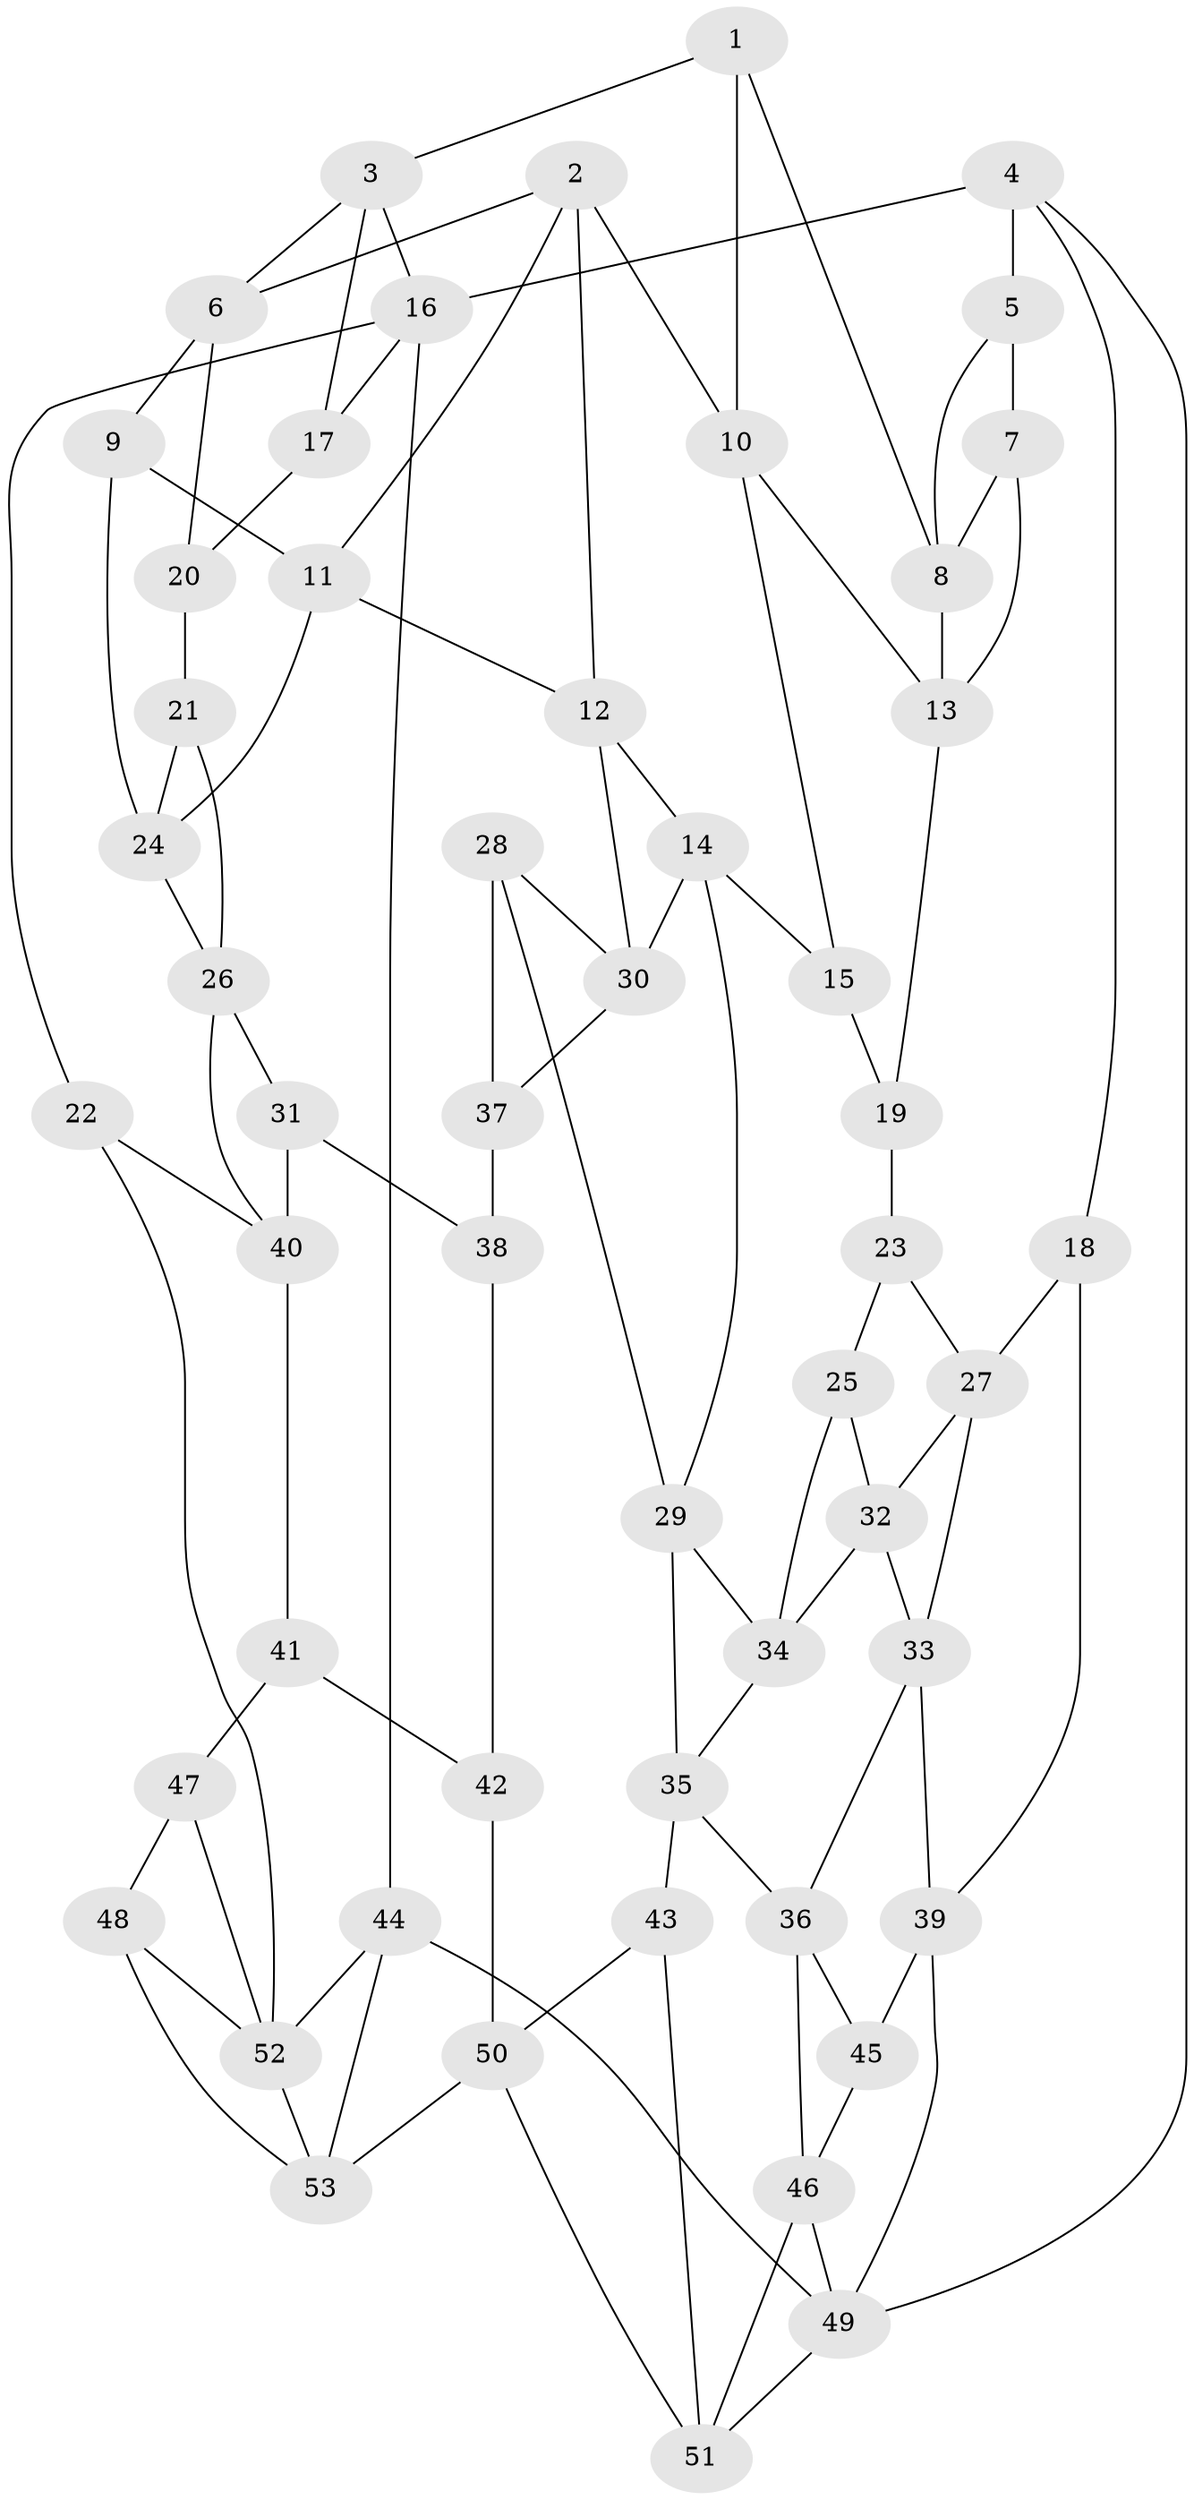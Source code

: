 // original degree distribution, {3: 0.018867924528301886, 4: 0.27358490566037735, 5: 0.4528301886792453, 6: 0.25471698113207547}
// Generated by graph-tools (version 1.1) at 2025/03/03/09/25 03:03:13]
// undirected, 53 vertices, 96 edges
graph export_dot {
graph [start="1"]
  node [color=gray90,style=filled];
  1;
  2;
  3;
  4;
  5;
  6;
  7;
  8;
  9;
  10;
  11;
  12;
  13;
  14;
  15;
  16;
  17;
  18;
  19;
  20;
  21;
  22;
  23;
  24;
  25;
  26;
  27;
  28;
  29;
  30;
  31;
  32;
  33;
  34;
  35;
  36;
  37;
  38;
  39;
  40;
  41;
  42;
  43;
  44;
  45;
  46;
  47;
  48;
  49;
  50;
  51;
  52;
  53;
  1 -- 3 [weight=1.0];
  1 -- 8 [weight=1.0];
  1 -- 10 [weight=1.0];
  2 -- 6 [weight=1.0];
  2 -- 10 [weight=1.0];
  2 -- 11 [weight=1.0];
  2 -- 12 [weight=1.0];
  3 -- 6 [weight=1.0];
  3 -- 16 [weight=1.0];
  3 -- 17 [weight=1.0];
  4 -- 5 [weight=2.0];
  4 -- 16 [weight=1.0];
  4 -- 18 [weight=1.0];
  4 -- 49 [weight=1.0];
  5 -- 7 [weight=1.0];
  5 -- 8 [weight=1.0];
  6 -- 9 [weight=1.0];
  6 -- 20 [weight=1.0];
  7 -- 8 [weight=1.0];
  7 -- 13 [weight=1.0];
  8 -- 13 [weight=1.0];
  9 -- 11 [weight=1.0];
  9 -- 24 [weight=1.0];
  10 -- 13 [weight=1.0];
  10 -- 15 [weight=1.0];
  11 -- 12 [weight=1.0];
  11 -- 24 [weight=1.0];
  12 -- 14 [weight=1.0];
  12 -- 30 [weight=1.0];
  13 -- 19 [weight=1.0];
  14 -- 15 [weight=1.0];
  14 -- 29 [weight=1.0];
  14 -- 30 [weight=1.0];
  15 -- 19 [weight=1.0];
  16 -- 17 [weight=1.0];
  16 -- 22 [weight=1.0];
  16 -- 44 [weight=1.0];
  17 -- 20 [weight=2.0];
  18 -- 27 [weight=1.0];
  18 -- 39 [weight=1.0];
  19 -- 23 [weight=2.0];
  20 -- 21 [weight=1.0];
  21 -- 24 [weight=1.0];
  21 -- 26 [weight=1.0];
  22 -- 40 [weight=1.0];
  22 -- 52 [weight=1.0];
  23 -- 25 [weight=1.0];
  23 -- 27 [weight=1.0];
  24 -- 26 [weight=1.0];
  25 -- 32 [weight=1.0];
  25 -- 34 [weight=1.0];
  26 -- 31 [weight=1.0];
  26 -- 40 [weight=1.0];
  27 -- 32 [weight=1.0];
  27 -- 33 [weight=1.0];
  28 -- 29 [weight=1.0];
  28 -- 30 [weight=1.0];
  28 -- 37 [weight=1.0];
  29 -- 34 [weight=1.0];
  29 -- 35 [weight=1.0];
  30 -- 37 [weight=1.0];
  31 -- 38 [weight=1.0];
  31 -- 40 [weight=1.0];
  32 -- 33 [weight=1.0];
  32 -- 34 [weight=1.0];
  33 -- 36 [weight=1.0];
  33 -- 39 [weight=1.0];
  34 -- 35 [weight=1.0];
  35 -- 36 [weight=1.0];
  35 -- 43 [weight=1.0];
  36 -- 45 [weight=1.0];
  36 -- 46 [weight=1.0];
  37 -- 38 [weight=2.0];
  38 -- 42 [weight=1.0];
  39 -- 45 [weight=2.0];
  39 -- 49 [weight=1.0];
  40 -- 41 [weight=1.0];
  41 -- 42 [weight=1.0];
  41 -- 47 [weight=2.0];
  42 -- 50 [weight=1.0];
  43 -- 50 [weight=1.0];
  43 -- 51 [weight=1.0];
  44 -- 49 [weight=1.0];
  44 -- 52 [weight=1.0];
  44 -- 53 [weight=1.0];
  45 -- 46 [weight=1.0];
  46 -- 49 [weight=1.0];
  46 -- 51 [weight=1.0];
  47 -- 48 [weight=1.0];
  47 -- 52 [weight=1.0];
  48 -- 52 [weight=2.0];
  48 -- 53 [weight=1.0];
  49 -- 51 [weight=1.0];
  50 -- 51 [weight=1.0];
  50 -- 53 [weight=1.0];
  52 -- 53 [weight=1.0];
}
